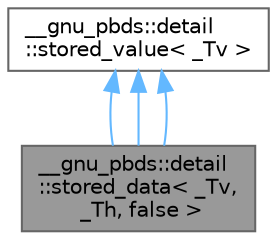 digraph "__gnu_pbds::detail::stored_data&lt; _Tv, _Th, false &gt;"
{
 // LATEX_PDF_SIZE
  bgcolor="transparent";
  edge [fontname=Helvetica,fontsize=10,labelfontname=Helvetica,labelfontsize=10];
  node [fontname=Helvetica,fontsize=10,shape=box,height=0.2,width=0.4];
  Node1 [id="Node000001",label="__gnu_pbds::detail\l::stored_data\< _Tv,\l _Th, false \>",height=0.2,width=0.4,color="gray40", fillcolor="grey60", style="filled", fontcolor="black",tooltip="Specialization for representation of stored data of just value type."];
  Node2 -> Node1 [id="edge1_Node000001_Node000002",dir="back",color="steelblue1",style="solid",tooltip=" "];
  Node2 [id="Node000002",label="__gnu_pbds::detail\l::stored_value\< _Tv \>",height=0.2,width=0.4,color="gray40", fillcolor="white", style="filled",URL="$struct____gnu__pbds_1_1detail_1_1stored__value.html",tooltip="Stored value."];
  Node2 -> Node1 [id="edge2_Node000001_Node000002",dir="back",color="steelblue1",style="solid",tooltip=" "];
  Node2 -> Node1 [id="edge3_Node000001_Node000002",dir="back",color="steelblue1",style="solid",tooltip=" "];
}
